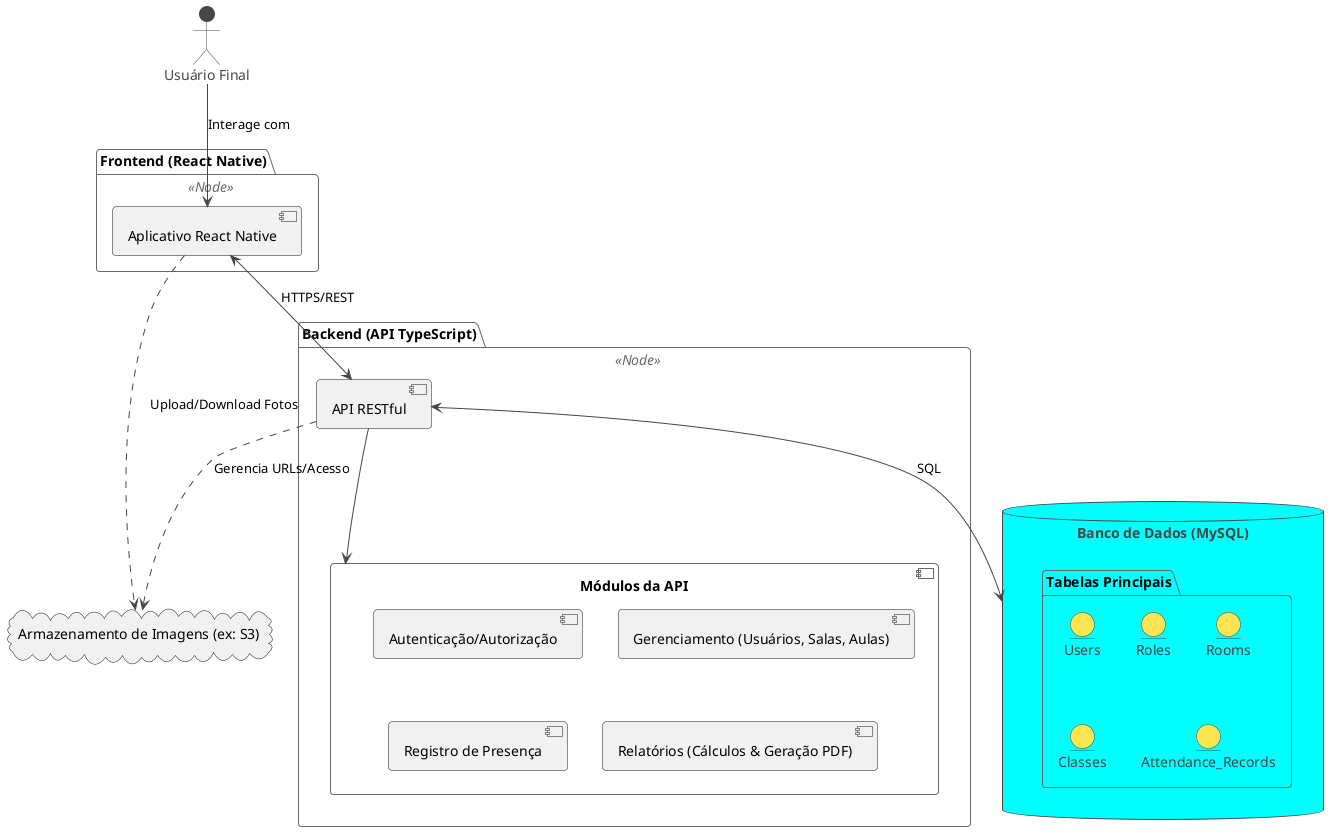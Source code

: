 @startuml SystemArchitecture

!theme vibrant

actor "Usuário Final" as User

package "Frontend (React Native)" <<Node>> {
  component "Aplicativo React Native" as ReactNativeApp
}

package "Backend (API TypeScript)" <<Node>> {
  component "API RESTful" as BackendAPI
  component "Módulos da API" as APIModules {
    component "Autenticação/Autorização" as AuthModule
    component "Gerenciamento (Usuários, Salas, Aulas)" as UserMgmtModule
    component "Registro de Presença" as AttendanceModule
    component "Relatórios (Cálculos & Geração PDF)" as ReportingModule
  }
  BackendAPI --> APIModules
}

database "Banco de Dados (MySQL)" as Database {
  folder "Tabelas Principais" {
    entity "Users"
    entity "Roles"
    entity "Rooms"
    entity "Classes"
    entity "Attendance_Records"
  }
}

cloud "Armazenamento de Imagens (ex: S3)" as ImageStorage

' Relacionamentos
User --> ReactNativeApp : Interage com
ReactNativeApp <--> BackendAPI : HTTPS/REST
BackendAPI <--> Database : SQL

' Interações com Armazenamento de Imagens
ReactNativeApp ..> ImageStorage : Upload/Download Fotos
BackendAPI ..> ImageStorage : Gerencia URLs/Acesso

@enduml

**Explicação do Diagrama PlantUML:**

Este diagrama representa a mesma arquitetura de alto nível, mas usando a sintaxe PlantUML:

*   **Ator:** O `Usuário Final` que interage com o sistema.
*   **Pacotes (Nodes):** Representam as principais camadas: `Frontend (React Native)` e `Backend (API TypeScript)`.
*   **Componentes:** Detalham os elementos dentro de cada camada, como o `Aplicativo React Native`, a `API RESTful` e os `Módulos da API` (Autenticação, Gerenciamento, Presença, Relatórios).
*   **Database:** Representa o banco de dados `MySQL`, com as `Tabelas Principais` agrupadas dentro.
*   **Cloud:** Simboliza o `Armazenamento de Imagens` externo.
*   **Relacionamentos:** As setas indicam o fluxo de comunicação (ex: `ReactNativeApp <--> BackendAPI` para comunicação bidirecional via HTTPS/REST, `BackendAPI <--> Database` para interação SQL).
*   **Interações pontilhadas:** Mostram a comunicação com o armazenamento de imagens, que pode ocorrer tanto do frontend quanto do backend.

